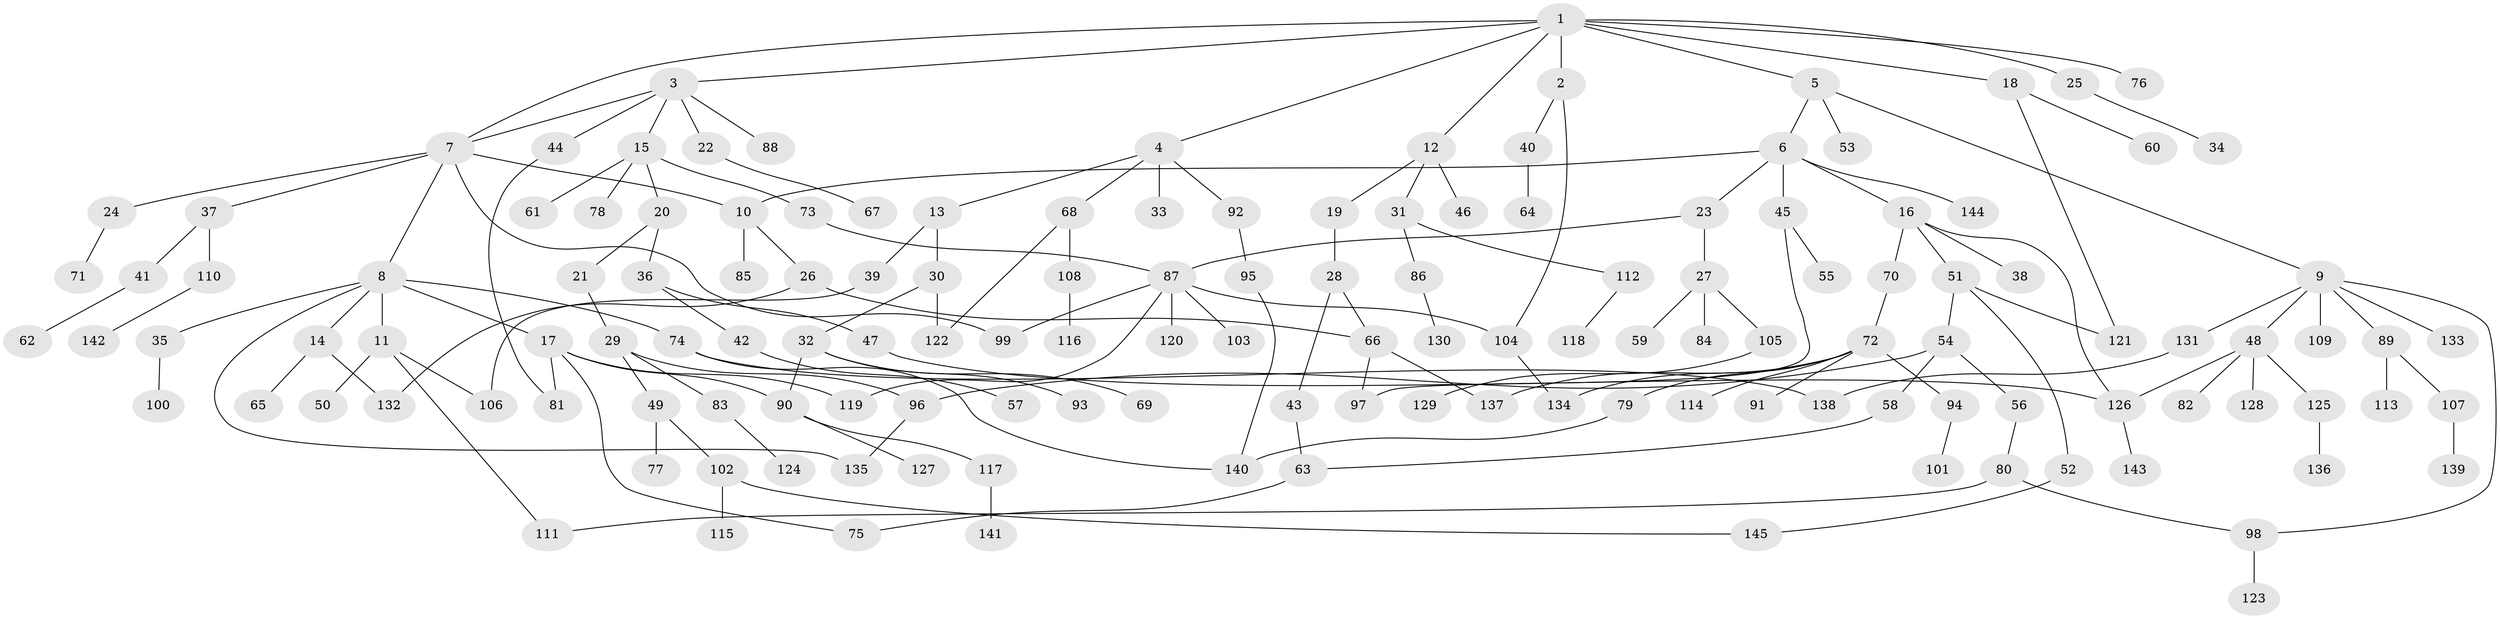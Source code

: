 // coarse degree distribution, {1: 0.6511627906976745, 4: 0.023255813953488372, 7: 0.046511627906976744, 2: 0.16279069767441862, 9: 0.046511627906976744, 6: 0.023255813953488372, 18: 0.023255813953488372, 8: 0.023255813953488372}
// Generated by graph-tools (version 1.1) at 2025/44/03/04/25 21:44:41]
// undirected, 145 vertices, 172 edges
graph export_dot {
graph [start="1"]
  node [color=gray90,style=filled];
  1;
  2;
  3;
  4;
  5;
  6;
  7;
  8;
  9;
  10;
  11;
  12;
  13;
  14;
  15;
  16;
  17;
  18;
  19;
  20;
  21;
  22;
  23;
  24;
  25;
  26;
  27;
  28;
  29;
  30;
  31;
  32;
  33;
  34;
  35;
  36;
  37;
  38;
  39;
  40;
  41;
  42;
  43;
  44;
  45;
  46;
  47;
  48;
  49;
  50;
  51;
  52;
  53;
  54;
  55;
  56;
  57;
  58;
  59;
  60;
  61;
  62;
  63;
  64;
  65;
  66;
  67;
  68;
  69;
  70;
  71;
  72;
  73;
  74;
  75;
  76;
  77;
  78;
  79;
  80;
  81;
  82;
  83;
  84;
  85;
  86;
  87;
  88;
  89;
  90;
  91;
  92;
  93;
  94;
  95;
  96;
  97;
  98;
  99;
  100;
  101;
  102;
  103;
  104;
  105;
  106;
  107;
  108;
  109;
  110;
  111;
  112;
  113;
  114;
  115;
  116;
  117;
  118;
  119;
  120;
  121;
  122;
  123;
  124;
  125;
  126;
  127;
  128;
  129;
  130;
  131;
  132;
  133;
  134;
  135;
  136;
  137;
  138;
  139;
  140;
  141;
  142;
  143;
  144;
  145;
  1 -- 2;
  1 -- 3;
  1 -- 4;
  1 -- 5;
  1 -- 7;
  1 -- 12;
  1 -- 18;
  1 -- 25;
  1 -- 76;
  2 -- 40;
  2 -- 104;
  3 -- 15;
  3 -- 22;
  3 -- 44;
  3 -- 88;
  3 -- 7;
  4 -- 13;
  4 -- 33;
  4 -- 68;
  4 -- 92;
  5 -- 6;
  5 -- 9;
  5 -- 53;
  6 -- 16;
  6 -- 23;
  6 -- 45;
  6 -- 144;
  6 -- 10;
  7 -- 8;
  7 -- 10;
  7 -- 24;
  7 -- 37;
  7 -- 99;
  8 -- 11;
  8 -- 14;
  8 -- 17;
  8 -- 35;
  8 -- 74;
  8 -- 135;
  9 -- 48;
  9 -- 89;
  9 -- 109;
  9 -- 131;
  9 -- 133;
  9 -- 98;
  10 -- 26;
  10 -- 85;
  11 -- 50;
  11 -- 106;
  11 -- 111;
  12 -- 19;
  12 -- 31;
  12 -- 46;
  13 -- 30;
  13 -- 39;
  14 -- 65;
  14 -- 132;
  15 -- 20;
  15 -- 61;
  15 -- 73;
  15 -- 78;
  16 -- 38;
  16 -- 51;
  16 -- 70;
  16 -- 126;
  17 -- 81;
  17 -- 90;
  17 -- 119;
  17 -- 75;
  18 -- 60;
  18 -- 121;
  19 -- 28;
  20 -- 21;
  20 -- 36;
  21 -- 29;
  22 -- 67;
  23 -- 27;
  23 -- 87;
  24 -- 71;
  25 -- 34;
  26 -- 66;
  26 -- 132;
  27 -- 59;
  27 -- 84;
  27 -- 105;
  28 -- 43;
  28 -- 66;
  29 -- 49;
  29 -- 83;
  29 -- 96;
  30 -- 32;
  30 -- 122;
  31 -- 86;
  31 -- 112;
  32 -- 69;
  32 -- 93;
  32 -- 90;
  35 -- 100;
  36 -- 42;
  36 -- 47;
  37 -- 41;
  37 -- 110;
  39 -- 106;
  40 -- 64;
  41 -- 62;
  42 -- 57;
  43 -- 63;
  44 -- 81;
  45 -- 55;
  45 -- 97;
  47 -- 126;
  48 -- 82;
  48 -- 125;
  48 -- 128;
  48 -- 126;
  49 -- 77;
  49 -- 102;
  51 -- 52;
  51 -- 54;
  51 -- 121;
  52 -- 145;
  54 -- 56;
  54 -- 58;
  54 -- 96;
  56 -- 80;
  58 -- 63;
  63 -- 75;
  66 -- 97;
  66 -- 137;
  68 -- 108;
  68 -- 122;
  70 -- 72;
  72 -- 79;
  72 -- 91;
  72 -- 94;
  72 -- 114;
  72 -- 137;
  72 -- 134;
  73 -- 87;
  74 -- 140;
  74 -- 138;
  79 -- 140;
  80 -- 98;
  80 -- 111;
  83 -- 124;
  86 -- 130;
  87 -- 103;
  87 -- 120;
  87 -- 99;
  87 -- 104;
  87 -- 119;
  89 -- 107;
  89 -- 113;
  90 -- 117;
  90 -- 127;
  92 -- 95;
  94 -- 101;
  95 -- 140;
  96 -- 135;
  98 -- 123;
  102 -- 115;
  102 -- 145;
  104 -- 134;
  105 -- 129;
  107 -- 139;
  108 -- 116;
  110 -- 142;
  112 -- 118;
  117 -- 141;
  125 -- 136;
  126 -- 143;
  131 -- 138;
}
